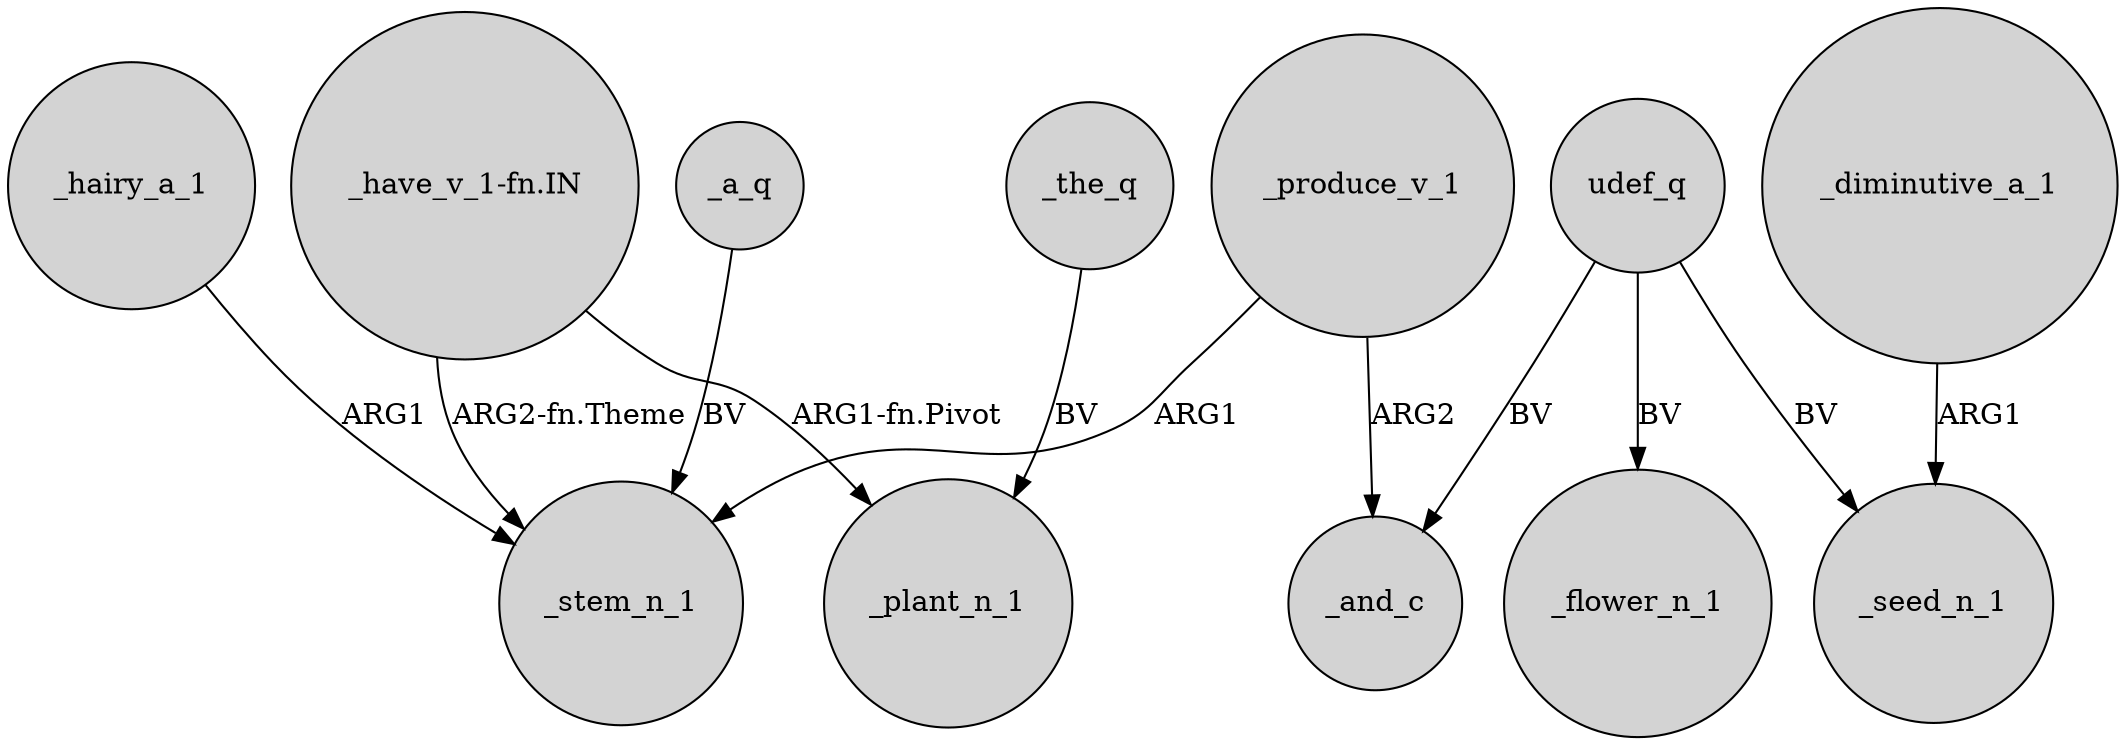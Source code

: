digraph {
	node [shape=circle style=filled]
	_produce_v_1 -> _stem_n_1 [label=ARG1]
	_hairy_a_1 -> _stem_n_1 [label=ARG1]
	_diminutive_a_1 -> _seed_n_1 [label=ARG1]
	"_have_v_1-fn.IN" -> _plant_n_1 [label="ARG1-fn.Pivot"]
	udef_q -> _and_c [label=BV]
	_the_q -> _plant_n_1 [label=BV]
	udef_q -> _flower_n_1 [label=BV]
	"_have_v_1-fn.IN" -> _stem_n_1 [label="ARG2-fn.Theme"]
	udef_q -> _seed_n_1 [label=BV]
	_produce_v_1 -> _and_c [label=ARG2]
	_a_q -> _stem_n_1 [label=BV]
}
